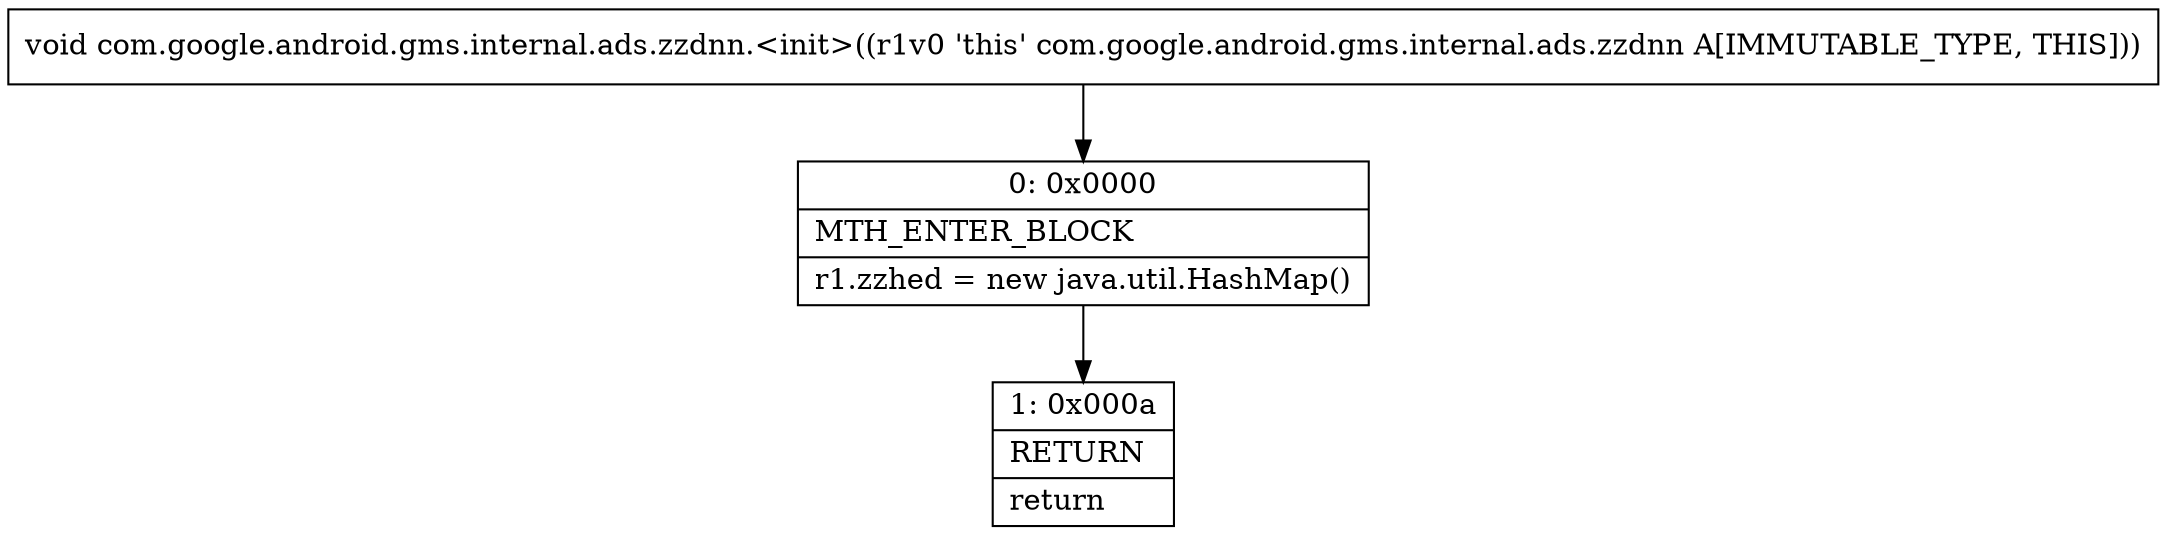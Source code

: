 digraph "CFG forcom.google.android.gms.internal.ads.zzdnn.\<init\>()V" {
Node_0 [shape=record,label="{0\:\ 0x0000|MTH_ENTER_BLOCK\l|r1.zzhed = new java.util.HashMap()\l}"];
Node_1 [shape=record,label="{1\:\ 0x000a|RETURN\l|return\l}"];
MethodNode[shape=record,label="{void com.google.android.gms.internal.ads.zzdnn.\<init\>((r1v0 'this' com.google.android.gms.internal.ads.zzdnn A[IMMUTABLE_TYPE, THIS])) }"];
MethodNode -> Node_0;
Node_0 -> Node_1;
}

